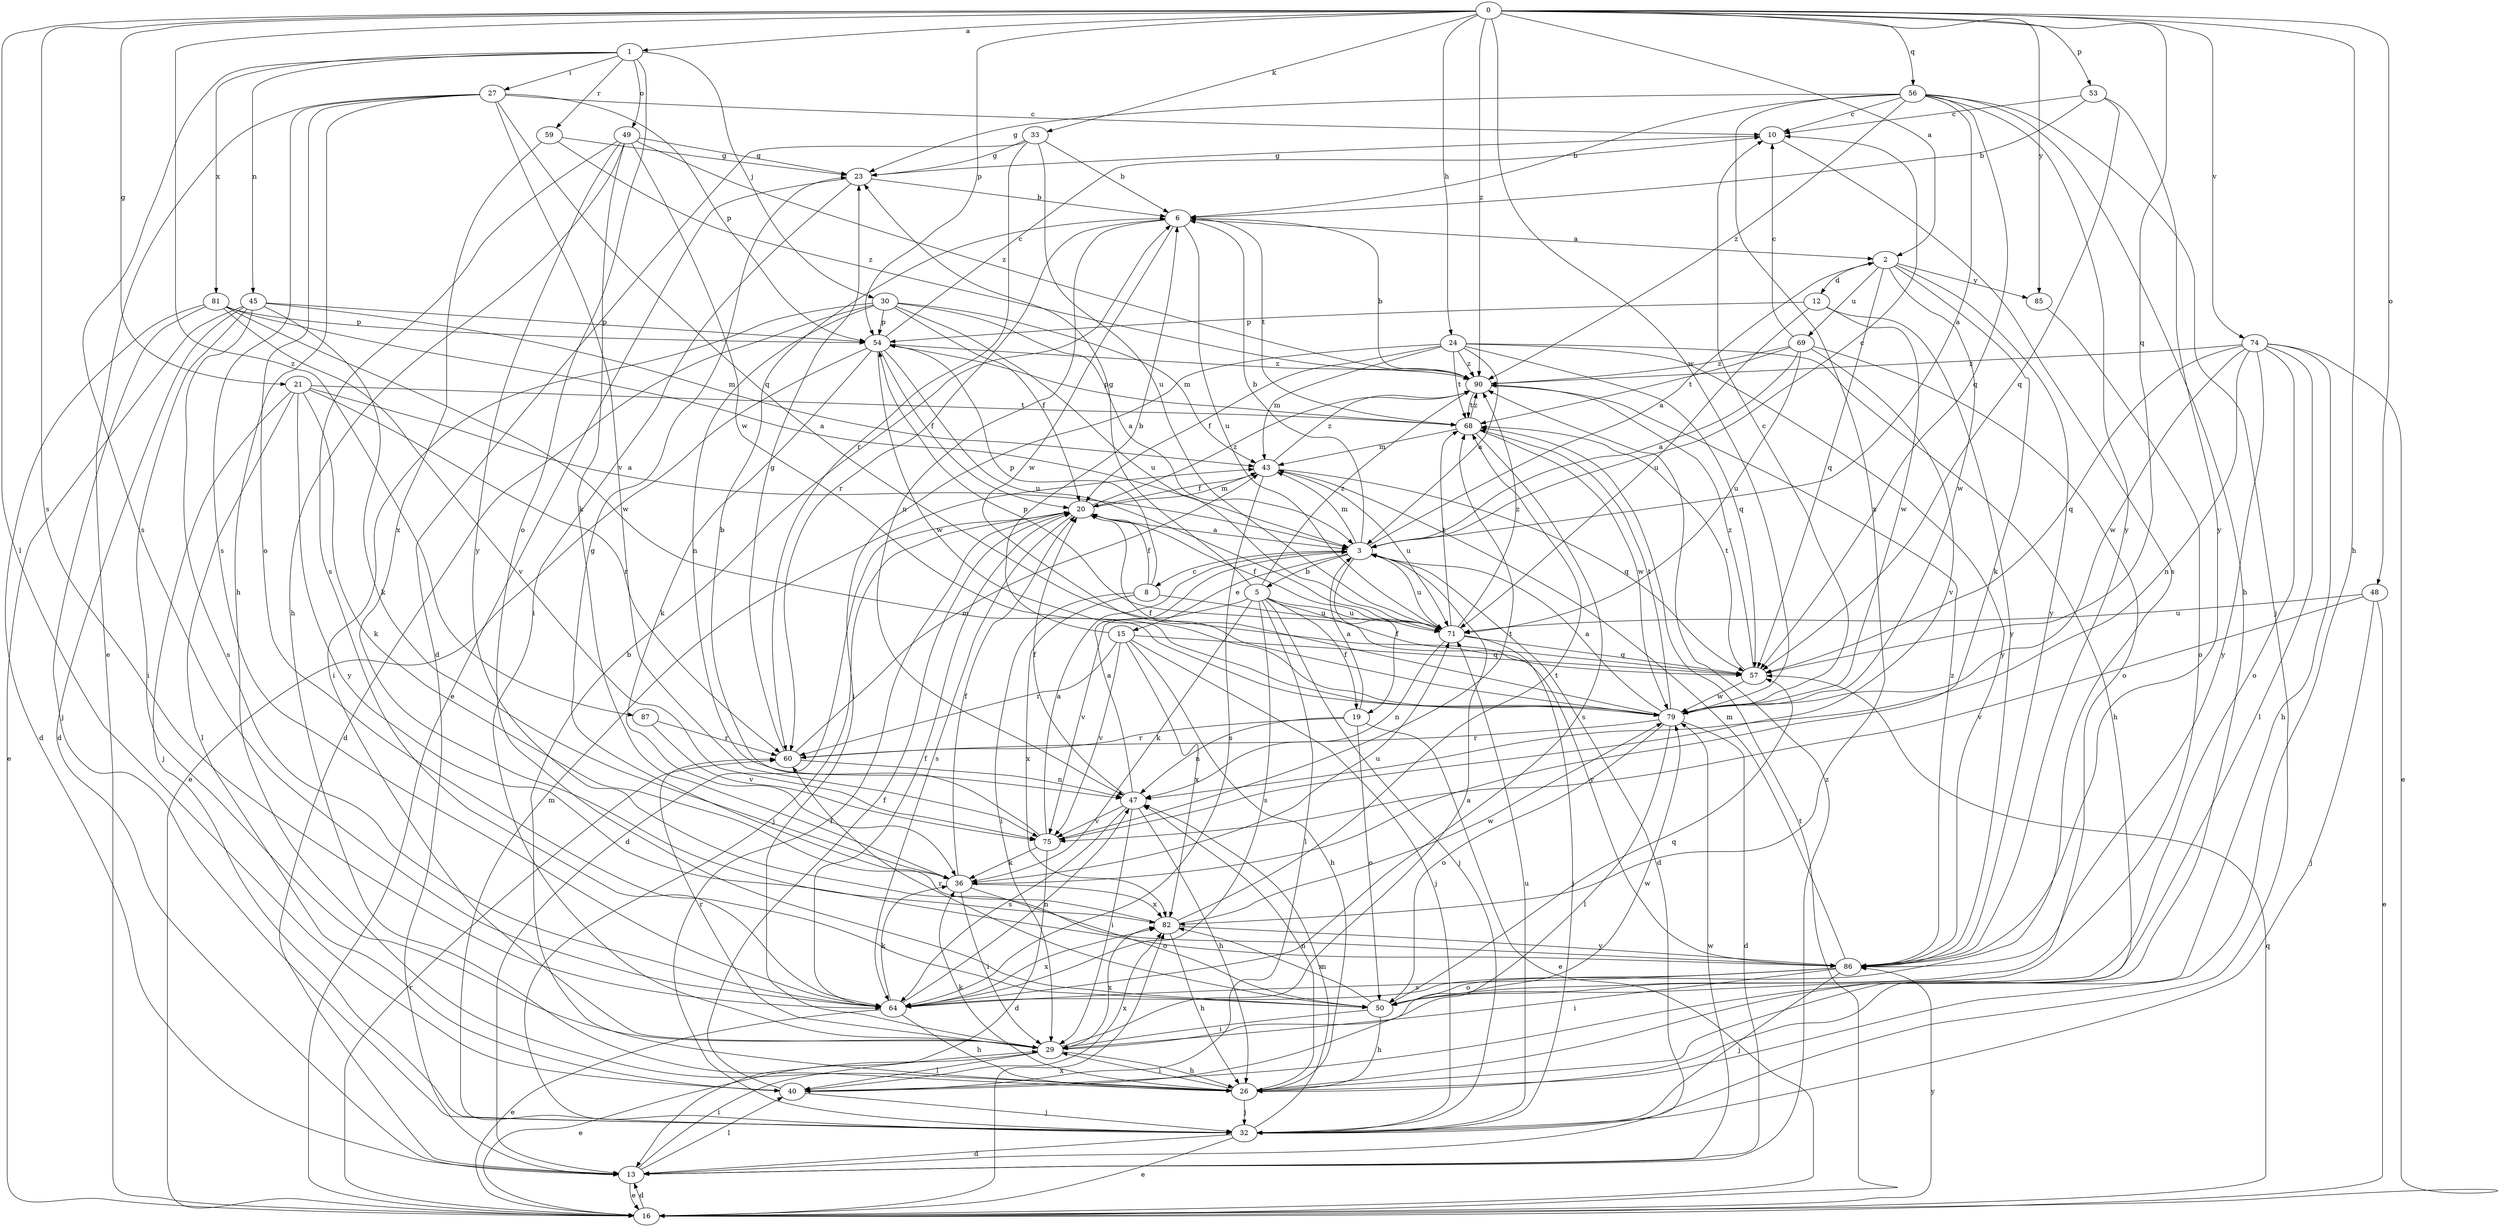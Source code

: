 strict digraph  {
0;
1;
2;
3;
5;
6;
8;
10;
12;
13;
15;
16;
19;
20;
21;
23;
24;
26;
27;
29;
30;
32;
33;
36;
40;
43;
45;
47;
48;
49;
50;
53;
54;
56;
57;
59;
60;
64;
68;
69;
71;
74;
75;
79;
81;
82;
85;
86;
87;
90;
0 -> 1  [label=a];
0 -> 2  [label=a];
0 -> 21  [label=g];
0 -> 24  [label=h];
0 -> 26  [label=h];
0 -> 33  [label=k];
0 -> 40  [label=l];
0 -> 48  [label=o];
0 -> 53  [label=p];
0 -> 54  [label=p];
0 -> 56  [label=q];
0 -> 57  [label=q];
0 -> 64  [label=s];
0 -> 74  [label=v];
0 -> 79  [label=w];
0 -> 85  [label=y];
0 -> 87  [label=z];
0 -> 90  [label=z];
1 -> 27  [label=i];
1 -> 30  [label=j];
1 -> 45  [label=n];
1 -> 49  [label=o];
1 -> 50  [label=o];
1 -> 59  [label=r];
1 -> 64  [label=s];
1 -> 81  [label=x];
2 -> 12  [label=d];
2 -> 36  [label=k];
2 -> 57  [label=q];
2 -> 69  [label=u];
2 -> 79  [label=w];
2 -> 85  [label=y];
2 -> 86  [label=y];
3 -> 2  [label=a];
3 -> 5  [label=b];
3 -> 6  [label=b];
3 -> 8  [label=c];
3 -> 10  [label=c];
3 -> 13  [label=d];
3 -> 15  [label=e];
3 -> 19  [label=f];
3 -> 43  [label=m];
3 -> 71  [label=u];
5 -> 19  [label=f];
5 -> 23  [label=g];
5 -> 32  [label=j];
5 -> 36  [label=k];
5 -> 40  [label=l];
5 -> 64  [label=s];
5 -> 71  [label=u];
5 -> 75  [label=v];
5 -> 86  [label=y];
5 -> 90  [label=z];
6 -> 2  [label=a];
6 -> 47  [label=n];
6 -> 60  [label=r];
6 -> 68  [label=t];
6 -> 71  [label=u];
6 -> 79  [label=w];
8 -> 20  [label=f];
8 -> 29  [label=i];
8 -> 54  [label=p];
8 -> 71  [label=u];
8 -> 82  [label=x];
10 -> 23  [label=g];
10 -> 64  [label=s];
12 -> 54  [label=p];
12 -> 71  [label=u];
12 -> 79  [label=w];
12 -> 86  [label=y];
13 -> 16  [label=e];
13 -> 29  [label=i];
13 -> 40  [label=l];
13 -> 79  [label=w];
13 -> 90  [label=z];
15 -> 6  [label=b];
15 -> 26  [label=h];
15 -> 32  [label=j];
15 -> 57  [label=q];
15 -> 60  [label=r];
15 -> 75  [label=v];
15 -> 82  [label=x];
16 -> 13  [label=d];
16 -> 57  [label=q];
16 -> 60  [label=r];
16 -> 68  [label=t];
16 -> 82  [label=x];
16 -> 86  [label=y];
19 -> 3  [label=a];
19 -> 16  [label=e];
19 -> 47  [label=n];
19 -> 50  [label=o];
19 -> 60  [label=r];
20 -> 3  [label=a];
20 -> 13  [label=d];
20 -> 32  [label=j];
20 -> 43  [label=m];
20 -> 64  [label=s];
20 -> 90  [label=z];
21 -> 3  [label=a];
21 -> 32  [label=j];
21 -> 36  [label=k];
21 -> 40  [label=l];
21 -> 60  [label=r];
21 -> 68  [label=t];
21 -> 86  [label=y];
23 -> 6  [label=b];
23 -> 16  [label=e];
23 -> 29  [label=i];
24 -> 3  [label=a];
24 -> 20  [label=f];
24 -> 26  [label=h];
24 -> 29  [label=i];
24 -> 43  [label=m];
24 -> 57  [label=q];
24 -> 68  [label=t];
24 -> 86  [label=y];
24 -> 90  [label=z];
26 -> 6  [label=b];
26 -> 29  [label=i];
26 -> 32  [label=j];
26 -> 36  [label=k];
26 -> 47  [label=n];
27 -> 10  [label=c];
27 -> 16  [label=e];
27 -> 26  [label=h];
27 -> 50  [label=o];
27 -> 54  [label=p];
27 -> 57  [label=q];
27 -> 64  [label=s];
27 -> 75  [label=v];
29 -> 3  [label=a];
29 -> 16  [label=e];
29 -> 26  [label=h];
29 -> 40  [label=l];
29 -> 60  [label=r];
29 -> 79  [label=w];
29 -> 82  [label=x];
30 -> 3  [label=a];
30 -> 13  [label=d];
30 -> 20  [label=f];
30 -> 29  [label=i];
30 -> 43  [label=m];
30 -> 47  [label=n];
30 -> 54  [label=p];
30 -> 71  [label=u];
32 -> 13  [label=d];
32 -> 16  [label=e];
32 -> 20  [label=f];
32 -> 43  [label=m];
32 -> 47  [label=n];
32 -> 71  [label=u];
33 -> 6  [label=b];
33 -> 13  [label=d];
33 -> 23  [label=g];
33 -> 60  [label=r];
33 -> 71  [label=u];
36 -> 20  [label=f];
36 -> 29  [label=i];
36 -> 50  [label=o];
36 -> 71  [label=u];
36 -> 82  [label=x];
40 -> 20  [label=f];
40 -> 32  [label=j];
40 -> 82  [label=x];
43 -> 20  [label=f];
43 -> 57  [label=q];
43 -> 64  [label=s];
43 -> 71  [label=u];
43 -> 90  [label=z];
45 -> 13  [label=d];
45 -> 16  [label=e];
45 -> 29  [label=i];
45 -> 36  [label=k];
45 -> 43  [label=m];
45 -> 54  [label=p];
45 -> 64  [label=s];
47 -> 3  [label=a];
47 -> 20  [label=f];
47 -> 26  [label=h];
47 -> 29  [label=i];
47 -> 64  [label=s];
47 -> 75  [label=v];
48 -> 16  [label=e];
48 -> 32  [label=j];
48 -> 71  [label=u];
48 -> 75  [label=v];
49 -> 23  [label=g];
49 -> 26  [label=h];
49 -> 36  [label=k];
49 -> 64  [label=s];
49 -> 79  [label=w];
49 -> 86  [label=y];
49 -> 90  [label=z];
50 -> 26  [label=h];
50 -> 29  [label=i];
50 -> 57  [label=q];
50 -> 60  [label=r];
50 -> 82  [label=x];
53 -> 6  [label=b];
53 -> 10  [label=c];
53 -> 57  [label=q];
53 -> 86  [label=y];
54 -> 10  [label=c];
54 -> 16  [label=e];
54 -> 20  [label=f];
54 -> 36  [label=k];
54 -> 71  [label=u];
54 -> 79  [label=w];
54 -> 90  [label=z];
56 -> 3  [label=a];
56 -> 6  [label=b];
56 -> 10  [label=c];
56 -> 23  [label=g];
56 -> 26  [label=h];
56 -> 32  [label=j];
56 -> 57  [label=q];
56 -> 82  [label=x];
56 -> 86  [label=y];
56 -> 90  [label=z];
57 -> 54  [label=p];
57 -> 68  [label=t];
57 -> 79  [label=w];
57 -> 90  [label=z];
59 -> 23  [label=g];
59 -> 82  [label=x];
59 -> 90  [label=z];
60 -> 23  [label=g];
60 -> 43  [label=m];
60 -> 47  [label=n];
64 -> 16  [label=e];
64 -> 20  [label=f];
64 -> 26  [label=h];
64 -> 36  [label=k];
64 -> 47  [label=n];
64 -> 82  [label=x];
68 -> 43  [label=m];
68 -> 54  [label=p];
68 -> 64  [label=s];
68 -> 79  [label=w];
68 -> 90  [label=z];
69 -> 3  [label=a];
69 -> 10  [label=c];
69 -> 50  [label=o];
69 -> 68  [label=t];
69 -> 71  [label=u];
69 -> 75  [label=v];
69 -> 90  [label=z];
71 -> 20  [label=f];
71 -> 32  [label=j];
71 -> 47  [label=n];
71 -> 57  [label=q];
71 -> 68  [label=t];
71 -> 90  [label=z];
74 -> 16  [label=e];
74 -> 26  [label=h];
74 -> 40  [label=l];
74 -> 47  [label=n];
74 -> 50  [label=o];
74 -> 57  [label=q];
74 -> 79  [label=w];
74 -> 86  [label=y];
74 -> 90  [label=z];
75 -> 3  [label=a];
75 -> 6  [label=b];
75 -> 13  [label=d];
75 -> 36  [label=k];
75 -> 68  [label=t];
79 -> 3  [label=a];
79 -> 10  [label=c];
79 -> 13  [label=d];
79 -> 20  [label=f];
79 -> 40  [label=l];
79 -> 50  [label=o];
79 -> 60  [label=r];
79 -> 68  [label=t];
81 -> 3  [label=a];
81 -> 13  [label=d];
81 -> 32  [label=j];
81 -> 54  [label=p];
81 -> 75  [label=v];
81 -> 79  [label=w];
82 -> 23  [label=g];
82 -> 26  [label=h];
82 -> 68  [label=t];
82 -> 79  [label=w];
82 -> 86  [label=y];
85 -> 50  [label=o];
86 -> 29  [label=i];
86 -> 32  [label=j];
86 -> 43  [label=m];
86 -> 50  [label=o];
86 -> 64  [label=s];
86 -> 90  [label=z];
87 -> 60  [label=r];
87 -> 75  [label=v];
90 -> 6  [label=b];
90 -> 68  [label=t];
}
